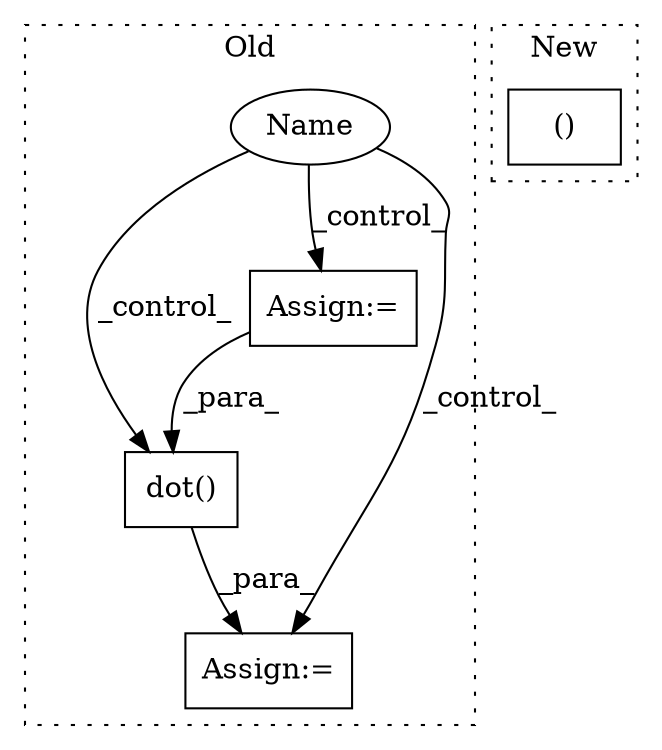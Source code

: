digraph G {
subgraph cluster0 {
1 [label="dot()" a="75" s="6054,6068" l="9,1" shape="box"];
3 [label="Name" a="87" s="5965" l="2" shape="ellipse"];
4 [label="Assign:=" a="68" s="6090" l="3" shape="box"];
5 [label="Assign:=" a="68" s="5982" l="3" shape="box"];
label = "Old";
style="dotted";
}
subgraph cluster1 {
2 [label="()" a="54" s="6824" l="17" shape="box"];
label = "New";
style="dotted";
}
1 -> 4 [label="_para_"];
3 -> 5 [label="_control_"];
3 -> 4 [label="_control_"];
3 -> 1 [label="_control_"];
5 -> 1 [label="_para_"];
}